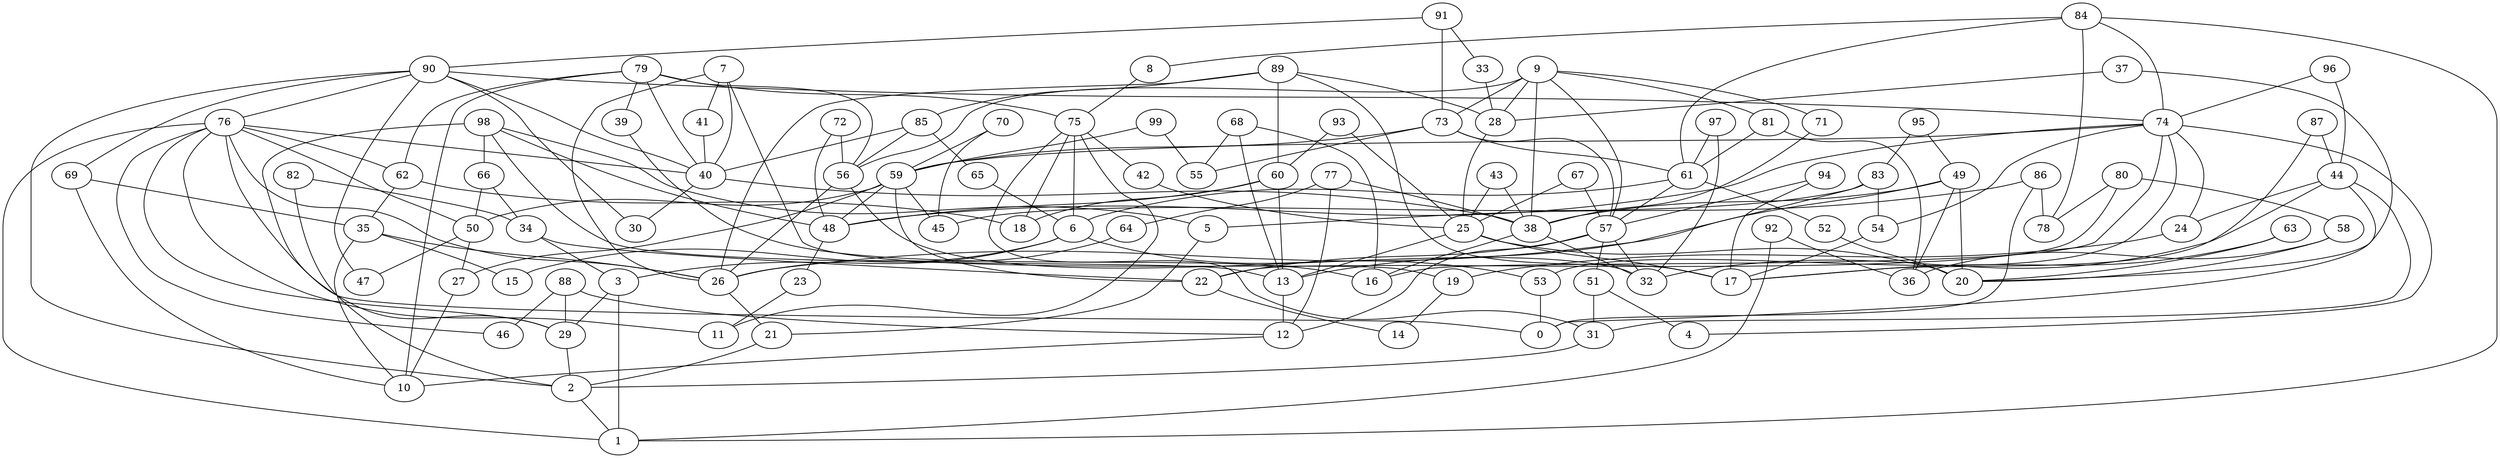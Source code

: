 digraph GG_graph {

subgraph G_graph {
edge [color = black]
"40" -> "30" [dir = none]
"40" -> "38" [dir = none]
"5" -> "21" [dir = none]
"52" -> "20" [dir = none]
"66" -> "34" [dir = none]
"66" -> "50" [dir = none]
"70" -> "45" [dir = none]
"70" -> "59" [dir = none]
"48" -> "23" [dir = none]
"42" -> "25" [dir = none]
"28" -> "25" [dir = none]
"23" -> "11" [dir = none]
"90" -> "47" [dir = none]
"90" -> "76" [dir = none]
"90" -> "74" [dir = none]
"90" -> "40" [dir = none]
"90" -> "2" [dir = none]
"90" -> "69" [dir = none]
"90" -> "30" [dir = none]
"34" -> "3" [dir = none]
"34" -> "22" [dir = none]
"64" -> "26" [dir = none]
"83" -> "54" [dir = none]
"83" -> "13" [dir = none]
"83" -> "45" [dir = none]
"75" -> "6" [dir = none]
"75" -> "18" [dir = none]
"75" -> "11" [dir = none]
"75" -> "42" [dir = none]
"75" -> "31" [dir = none]
"81" -> "61" [dir = none]
"81" -> "36" [dir = none]
"19" -> "14" [dir = none]
"95" -> "49" [dir = none]
"95" -> "83" [dir = none]
"69" -> "10" [dir = none]
"69" -> "35" [dir = none]
"12" -> "10" [dir = none]
"21" -> "2" [dir = none]
"26" -> "21" [dir = none]
"96" -> "44" [dir = none]
"96" -> "74" [dir = none]
"43" -> "38" [dir = none]
"43" -> "25" [dir = none]
"25" -> "13" [dir = none]
"25" -> "20" [dir = none]
"25" -> "17" [dir = none]
"51" -> "4" [dir = none]
"51" -> "31" [dir = none]
"67" -> "25" [dir = none]
"67" -> "57" [dir = none]
"50" -> "47" [dir = none]
"50" -> "27" [dir = none]
"59" -> "22" [dir = none]
"59" -> "27" [dir = none]
"59" -> "48" [dir = none]
"59" -> "50" [dir = none]
"59" -> "45" [dir = none]
"71" -> "38" [dir = none]
"92" -> "1" [dir = none]
"92" -> "36" [dir = none]
"44" -> "32" [dir = none]
"44" -> "24" [dir = none]
"44" -> "31" [dir = none]
"44" -> "0" [dir = none]
"99" -> "55" [dir = none]
"99" -> "59" [dir = none]
"29" -> "2" [dir = none]
"79" -> "75" [dir = none]
"79" -> "39" [dir = none]
"79" -> "40" [dir = none]
"79" -> "10" [dir = none]
"79" -> "56" [dir = none]
"79" -> "62" [dir = none]
"56" -> "32" [dir = none]
"56" -> "26" [dir = none]
"68" -> "16" [dir = none]
"68" -> "13" [dir = none]
"68" -> "55" [dir = none]
"72" -> "48" [dir = none]
"72" -> "56" [dir = none]
"87" -> "17" [dir = none]
"87" -> "44" [dir = none]
"53" -> "0" [dir = none]
"61" -> "57" [dir = none]
"61" -> "52" [dir = none]
"61" -> "6" [dir = none]
"38" -> "16" [dir = none]
"38" -> "32" [dir = none]
"31" -> "2" [dir = none]
"57" -> "22" [dir = none]
"57" -> "32" [dir = none]
"57" -> "12" [dir = none]
"57" -> "51" [dir = none]
"39" -> "16" [dir = none]
"49" -> "20" [dir = none]
"49" -> "36" [dir = none]
"49" -> "26" [dir = none]
"49" -> "38" [dir = none]
"80" -> "22" [dir = none]
"80" -> "78" [dir = none]
"80" -> "58" [dir = none]
"73" -> "55" [dir = none]
"73" -> "61" [dir = none]
"73" -> "57" [dir = none]
"73" -> "59" [dir = none]
"85" -> "65" [dir = none]
"85" -> "40" [dir = none]
"85" -> "56" [dir = none]
"22" -> "14" [dir = none]
"33" -> "28" [dir = none]
"6" -> "15" [dir = none]
"6" -> "3" [dir = none]
"6" -> "53" [dir = none]
"63" -> "20" [dir = none]
"63" -> "17" [dir = none]
"77" -> "64" [dir = none]
"77" -> "12" [dir = none]
"77" -> "38" [dir = none]
"24" -> "19" [dir = none]
"13" -> "12" [dir = none]
"74" -> "48" [dir = none]
"74" -> "59" [dir = none]
"74" -> "24" [dir = none]
"74" -> "54" [dir = none]
"74" -> "16" [dir = none]
"74" -> "53" [dir = none]
"74" -> "4" [dir = none]
"62" -> "18" [dir = none]
"62" -> "35" [dir = none]
"3" -> "1" [dir = none]
"3" -> "29" [dir = none]
"97" -> "61" [dir = none]
"97" -> "32" [dir = none]
"91" -> "33" [dir = none]
"91" -> "90" [dir = none]
"91" -> "73" [dir = none]
"94" -> "57" [dir = none]
"94" -> "17" [dir = none]
"8" -> "75" [dir = none]
"35" -> "26" [dir = none]
"35" -> "10" [dir = none]
"35" -> "15" [dir = none]
"41" -> "40" [dir = none]
"65" -> "6" [dir = none]
"7" -> "40" [dir = none]
"7" -> "41" [dir = none]
"7" -> "26" [dir = none]
"7" -> "19" [dir = none]
"58" -> "36" [dir = none]
"58" -> "20" [dir = none]
"84" -> "8" [dir = none]
"84" -> "1" [dir = none]
"84" -> "61" [dir = none]
"84" -> "74" [dir = none]
"84" -> "78" [dir = none]
"86" -> "78" [dir = none]
"86" -> "0" [dir = none]
"86" -> "5" [dir = none]
"54" -> "17" [dir = none]
"37" -> "28" [dir = none]
"37" -> "20" [dir = none]
"76" -> "11" [dir = none]
"76" -> "62" [dir = none]
"76" -> "50" [dir = none]
"76" -> "29" [dir = none]
"76" -> "0" [dir = none]
"76" -> "26" [dir = none]
"76" -> "1" [dir = none]
"76" -> "40" [dir = none]
"76" -> "46" [dir = none]
"82" -> "34" [dir = none]
"82" -> "2" [dir = none]
"89" -> "26" [dir = none]
"89" -> "17" [dir = none]
"89" -> "28" [dir = none]
"89" -> "85" [dir = none]
"89" -> "60" [dir = none]
"98" -> "48" [dir = none]
"98" -> "13" [dir = none]
"98" -> "29" [dir = none]
"98" -> "66" [dir = none]
"98" -> "5" [dir = none]
"2" -> "1" [dir = none]
"60" -> "48" [dir = none]
"60" -> "13" [dir = none]
"93" -> "25" [dir = none]
"93" -> "60" [dir = none]
"9" -> "56" [dir = none]
"9" -> "81" [dir = none]
"9" -> "73" [dir = none]
"9" -> "38" [dir = none]
"9" -> "57" [dir = none]
"9" -> "28" [dir = none]
"9" -> "71" [dir = none]
"88" -> "46" [dir = none]
"88" -> "12" [dir = none]
"88" -> "29" [dir = none]
"27" -> "10" [dir = none]
"60" -> "18" [dir = none]
}

}
